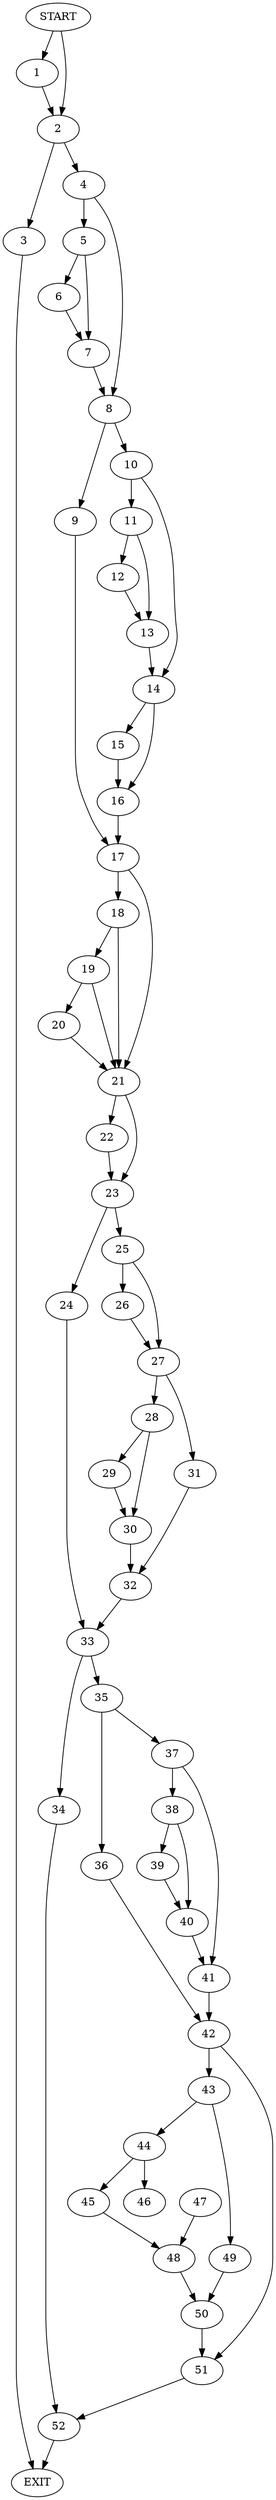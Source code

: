 digraph { 
0 [label="START"];
1;
2;
3;
4;
5;
6;
7;
8;
9;
10;
11;
12;
13;
14;
15;
16;
17;
18;
19;
20;
21;
22;
23;
24;
25;
26;
27;
28;
29;
30;
31;
32;
33;
34;
35;
36;
37;
38;
39;
40;
41;
42;
43;
44;
45;
46;
47;
48;
49;
50;
51;
52;
53[label="EXIT"];
0 -> 2;
0 -> 1;
1 -> 2;
2 -> 3;
2 -> 4;
3 -> 53;
4 -> 8;
4 -> 5;
5 -> 6;
5 -> 7;
6 -> 7;
7 -> 8;
8 -> 9;
8 -> 10;
9 -> 17;
10 -> 14;
10 -> 11;
11 -> 12;
11 -> 13;
12 -> 13;
13 -> 14;
14 -> 15;
14 -> 16;
15 -> 16;
16 -> 17;
17 -> 18;
17 -> 21;
18 -> 19;
18 -> 21;
19 -> 21;
19 -> 20;
20 -> 21;
21 -> 22;
21 -> 23;
22 -> 23;
23 -> 24;
23 -> 25;
24 -> 33;
25 -> 26;
25 -> 27;
26 -> 27;
27 -> 28;
27 -> 31;
28 -> 29;
28 -> 30;
29 -> 30;
30 -> 32;
31 -> 32;
32 -> 33;
33 -> 34;
33 -> 35;
34 -> 52;
35 -> 36;
35 -> 37;
36 -> 42;
37 -> 38;
37 -> 41;
38 -> 39;
38 -> 40;
39 -> 40;
40 -> 41;
41 -> 42;
42 -> 43;
42 -> 51;
43 -> 44;
43 -> 49;
44 -> 45;
44 -> 46;
45 -> 48;
47 -> 48;
48 -> 50;
49 -> 50;
50 -> 51;
51 -> 52;
52 -> 53;
}